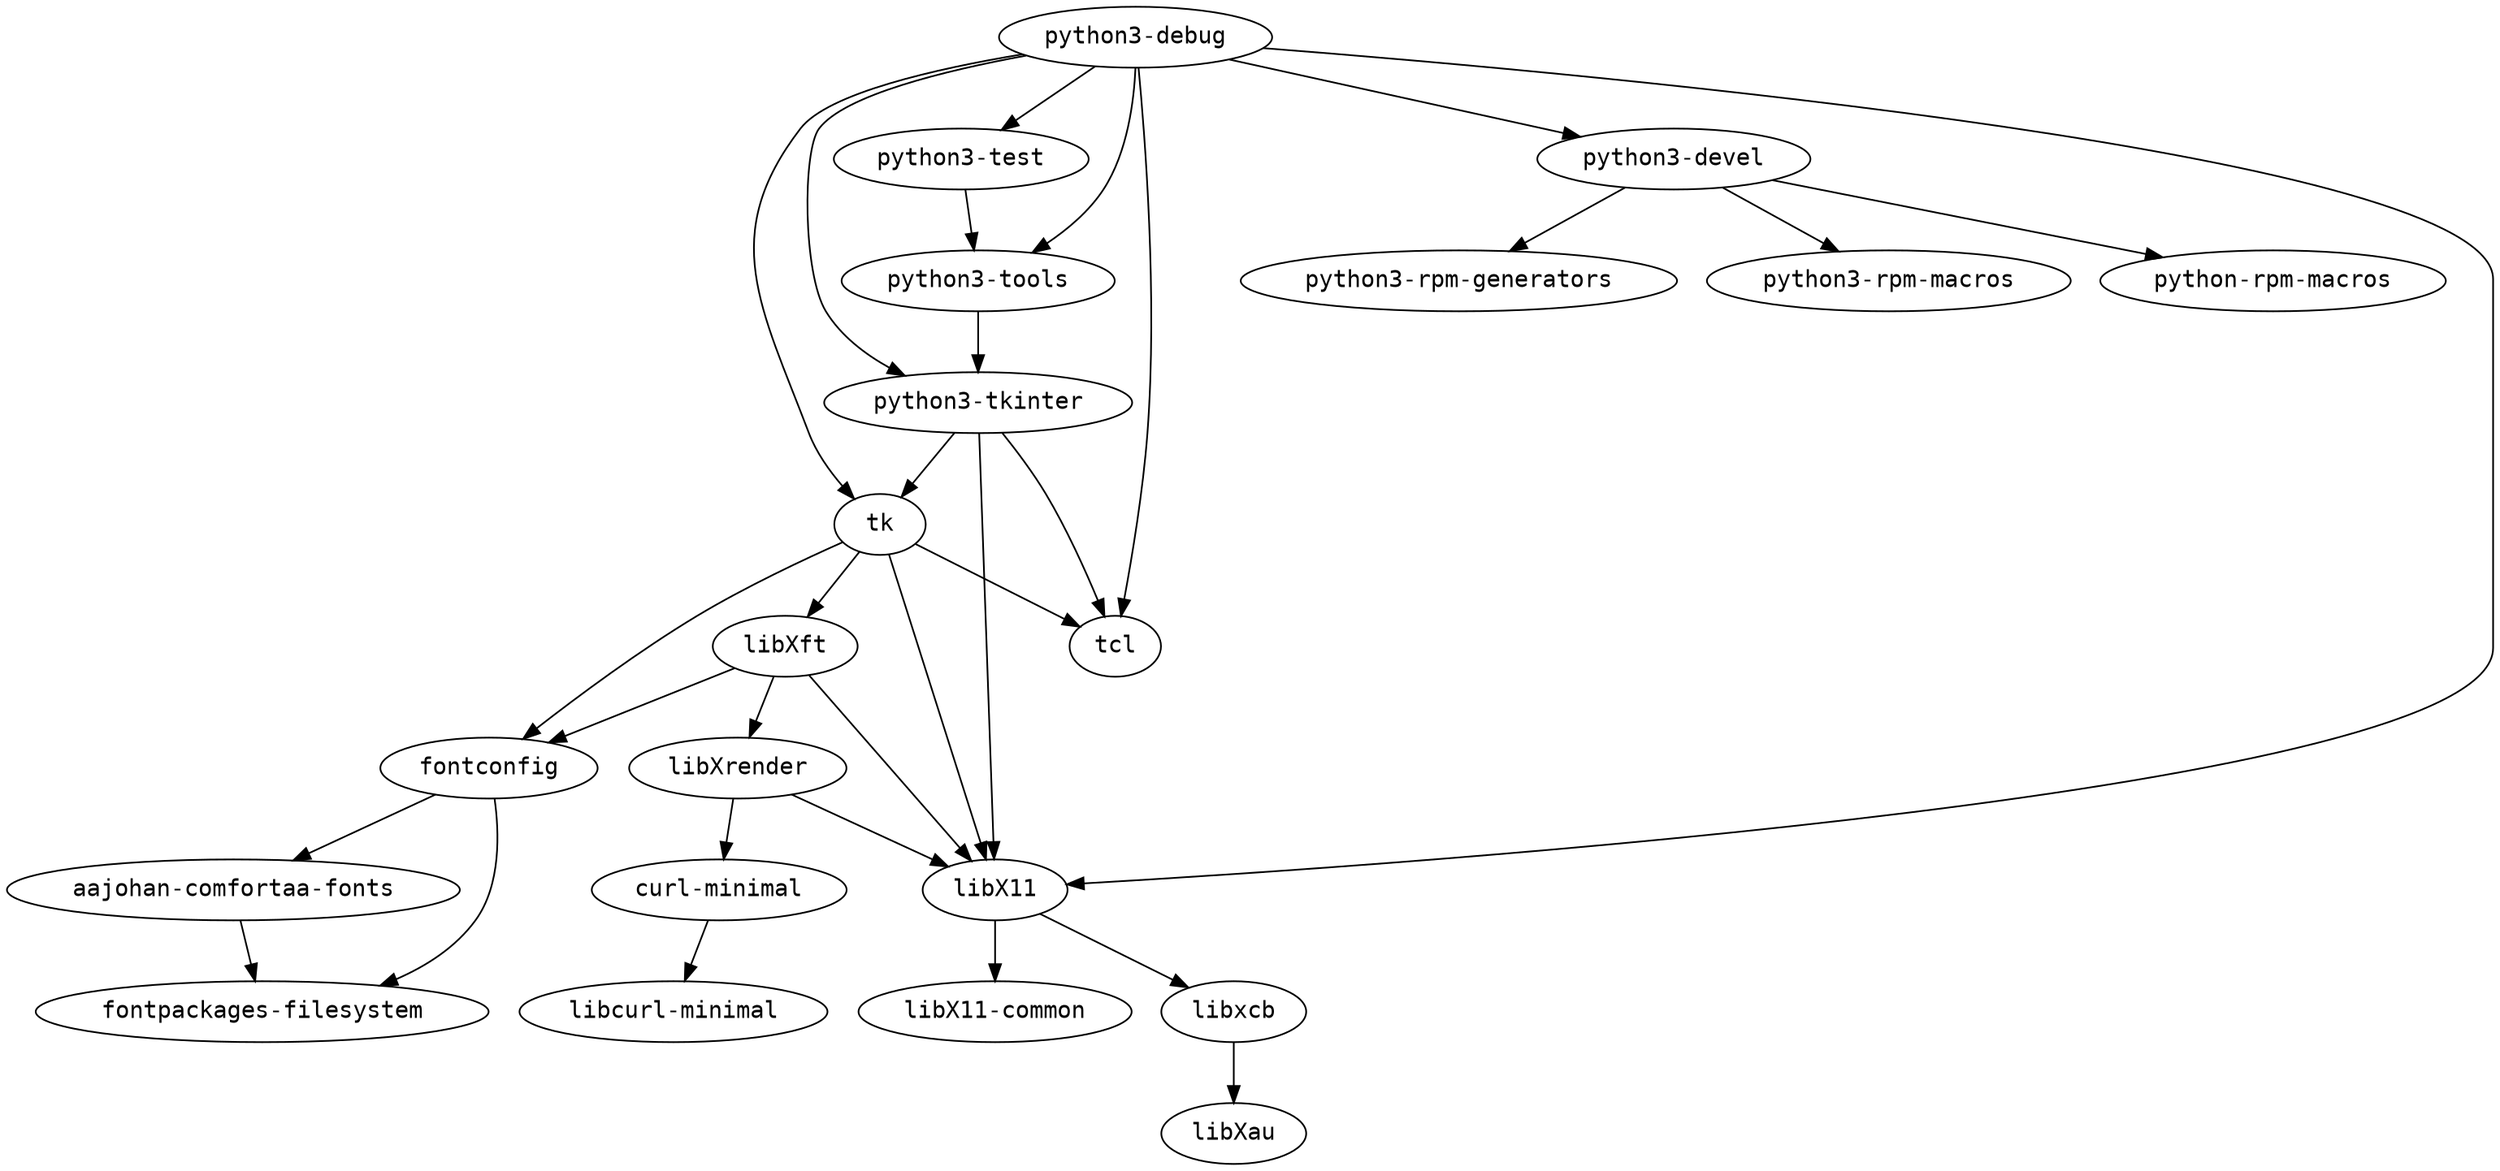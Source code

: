 strict digraph G {
node [fontname=monospace];
  "aajohan-comfortaa-fonts" -> "fontpackages-filesystem";
  "curl-minimal" -> "libcurl-minimal";
  "fontconfig" -> "aajohan-comfortaa-fonts";
  "fontconfig" -> "fontpackages-filesystem";
  "libX11" -> "libX11-common";
  "libX11" -> "libxcb";
  "libxcb" -> "libXau";
  "libXft" -> "fontconfig";
  "libXft" -> "libX11";
  "libXft" -> "libXrender";
  "libXrender" -> "curl-minimal";
  "libXrender" -> "libX11";
  "python3-debug" -> "libX11";
  "python3-debug" -> "python3-devel";
  "python3-debug" -> "python3-test";
  "python3-debug" -> "python3-tkinter";
  "python3-debug" -> "python3-tools";
  "python3-debug" -> "tcl";
  "python3-debug" -> "tk";
  "python3-devel" -> "python3-rpm-generators";
  "python3-devel" -> "python3-rpm-macros";
  "python3-devel" -> "python-rpm-macros";
  "python3-test" -> "python3-tools";
  "python3-tkinter" -> "libX11";
  "python3-tkinter" -> "tcl";
  "python3-tkinter" -> "tk";
  "python3-tools" -> "python3-tkinter";
  "tk" -> "fontconfig";
  "tk" -> "libX11";
  "tk" -> "libXft";
  "tk" -> "tcl";
}
